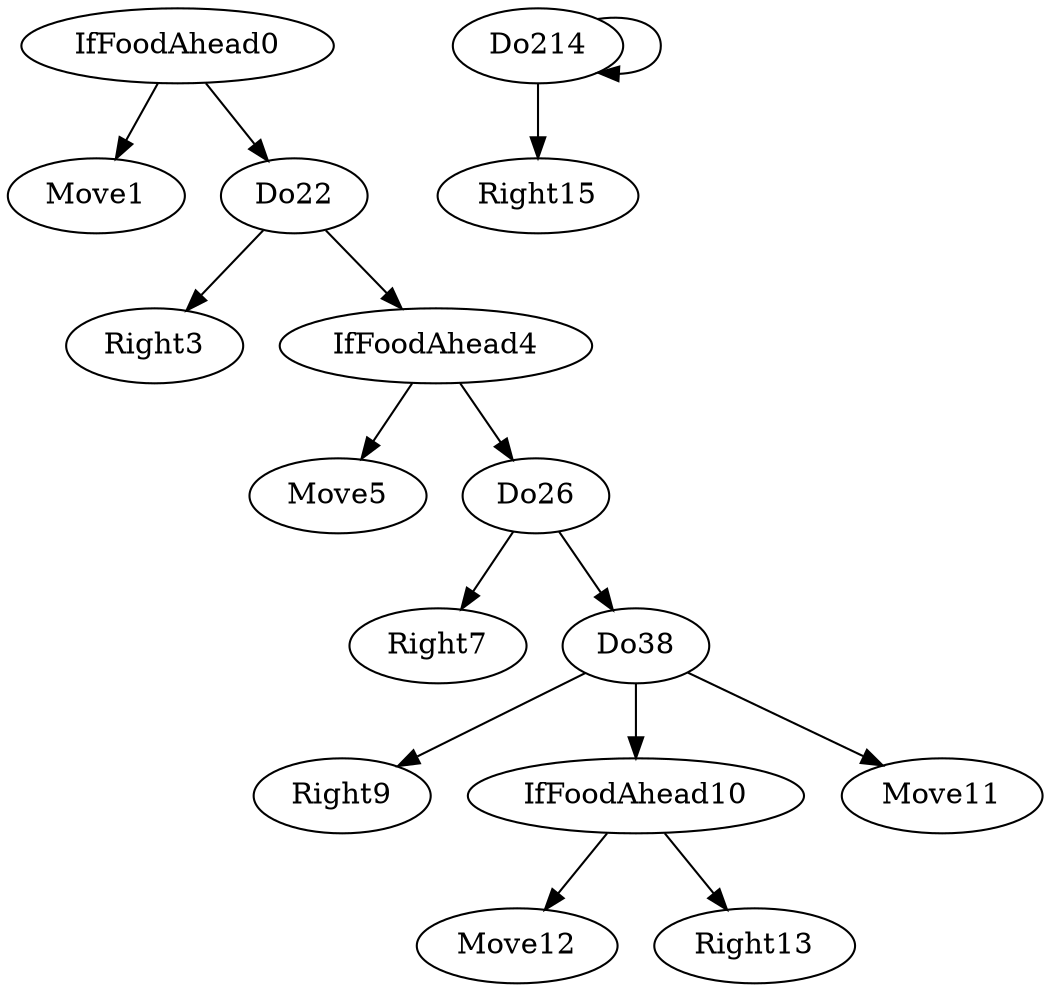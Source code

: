 digraph T {
	IfFoodAhead0 -> Move1;
	IfFoodAhead0 -> Do22;
	Do22 -> Right3;
	Do22 -> IfFoodAhead4;
	IfFoodAhead4 -> Move5;
	IfFoodAhead4 -> Do26;
	Do26 -> Right7;
	Do26 -> Do38;
	Do38 -> Right9;
	Do38 -> IfFoodAhead10;
	Do38 -> Move11;
	IfFoodAhead10 -> Move12;
	IfFoodAhead10 -> Right13;
	Do214 -> Do214;
	Do214 -> Right15;
}

